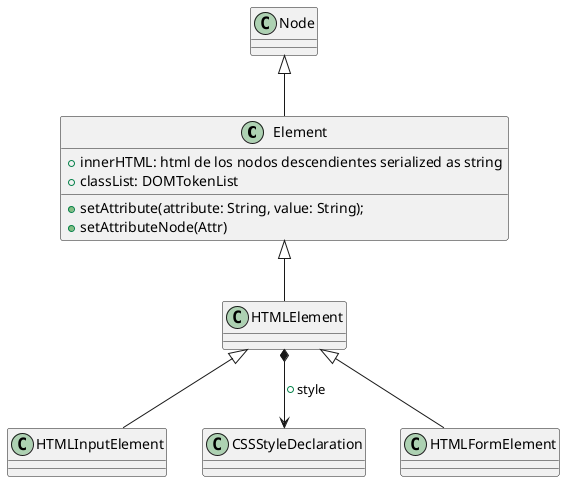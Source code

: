 @startuml element

class Element {
    + innerHTML: html de los nodos descendientes serialized as string
    + classList: DOMTokenList

    + setAttribute(attribute: String, value: String);
    + setAttributeNode(Attr)
}
Node <|-- Element

class HTMLElement 
Element <|-- HTMLElement

class HTMLInputElement 
HTMLElement <|-- HTMLInputElement
HTMLElement *--> CSSStyleDeclaration: + style

class HTMLFormElement
HTMLElement <|-- HTMLFormElement

class CSSStyleDeclaration
@enduml
